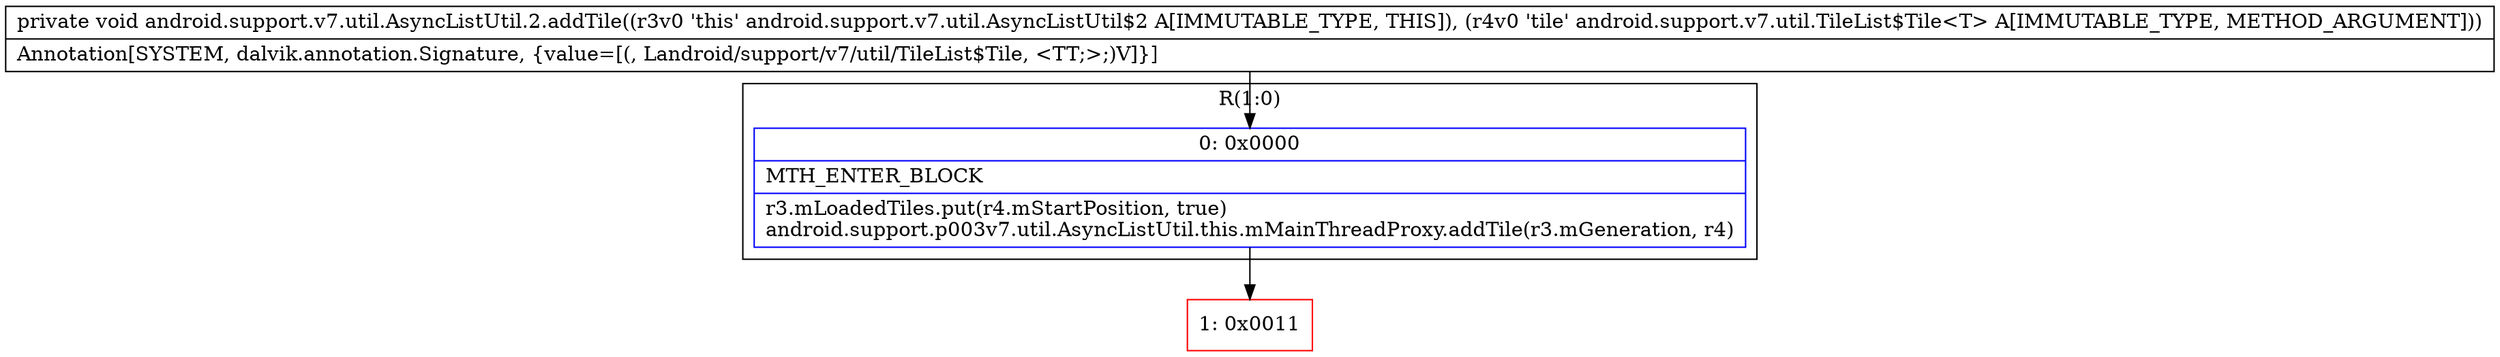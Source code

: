 digraph "CFG forandroid.support.v7.util.AsyncListUtil.2.addTile(Landroid\/support\/v7\/util\/TileList$Tile;)V" {
subgraph cluster_Region_250681388 {
label = "R(1:0)";
node [shape=record,color=blue];
Node_0 [shape=record,label="{0\:\ 0x0000|MTH_ENTER_BLOCK\l|r3.mLoadedTiles.put(r4.mStartPosition, true)\landroid.support.p003v7.util.AsyncListUtil.this.mMainThreadProxy.addTile(r3.mGeneration, r4)\l}"];
}
Node_1 [shape=record,color=red,label="{1\:\ 0x0011}"];
MethodNode[shape=record,label="{private void android.support.v7.util.AsyncListUtil.2.addTile((r3v0 'this' android.support.v7.util.AsyncListUtil$2 A[IMMUTABLE_TYPE, THIS]), (r4v0 'tile' android.support.v7.util.TileList$Tile\<T\> A[IMMUTABLE_TYPE, METHOD_ARGUMENT]))  | Annotation[SYSTEM, dalvik.annotation.Signature, \{value=[(, Landroid\/support\/v7\/util\/TileList$Tile, \<TT;\>;)V]\}]\l}"];
MethodNode -> Node_0;
Node_0 -> Node_1;
}

